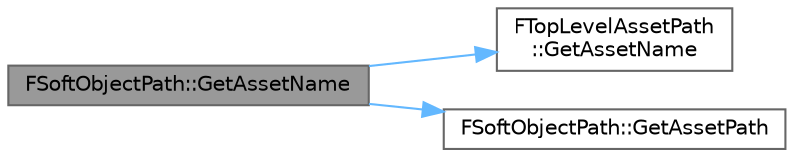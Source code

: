 digraph "FSoftObjectPath::GetAssetName"
{
 // INTERACTIVE_SVG=YES
 // LATEX_PDF_SIZE
  bgcolor="transparent";
  edge [fontname=Helvetica,fontsize=10,labelfontname=Helvetica,labelfontsize=10];
  node [fontname=Helvetica,fontsize=10,shape=box,height=0.2,width=0.4];
  rankdir="LR";
  Node1 [id="Node000001",label="FSoftObjectPath::GetAssetName",height=0.2,width=0.4,color="gray40", fillcolor="grey60", style="filled", fontcolor="black",tooltip="Returns assetname string, leaving off the /package/path part and sub object."];
  Node1 -> Node2 [id="edge1_Node000001_Node000002",color="steelblue1",style="solid",tooltip=" "];
  Node2 [id="Node000002",label="FTopLevelAssetPath\l::GetAssetName",height=0.2,width=0.4,color="grey40", fillcolor="white", style="filled",URL="$d7/d36/structFTopLevelAssetPath.html#afbce3b4056f42a774594de71621df008",tooltip="Return the asset name part e.g."];
  Node1 -> Node3 [id="edge2_Node000001_Node000003",color="steelblue1",style="solid",tooltip=" "];
  Node3 [id="Node000003",label="FSoftObjectPath::GetAssetPath",height=0.2,width=0.4,color="grey40", fillcolor="white", style="filled",URL="$d7/d47/structFSoftObjectPath.html#a75462e3501d78f6b69338f8aced1ce38",tooltip="Returns the top-level asset part of this path, without the subobject path."];
}
